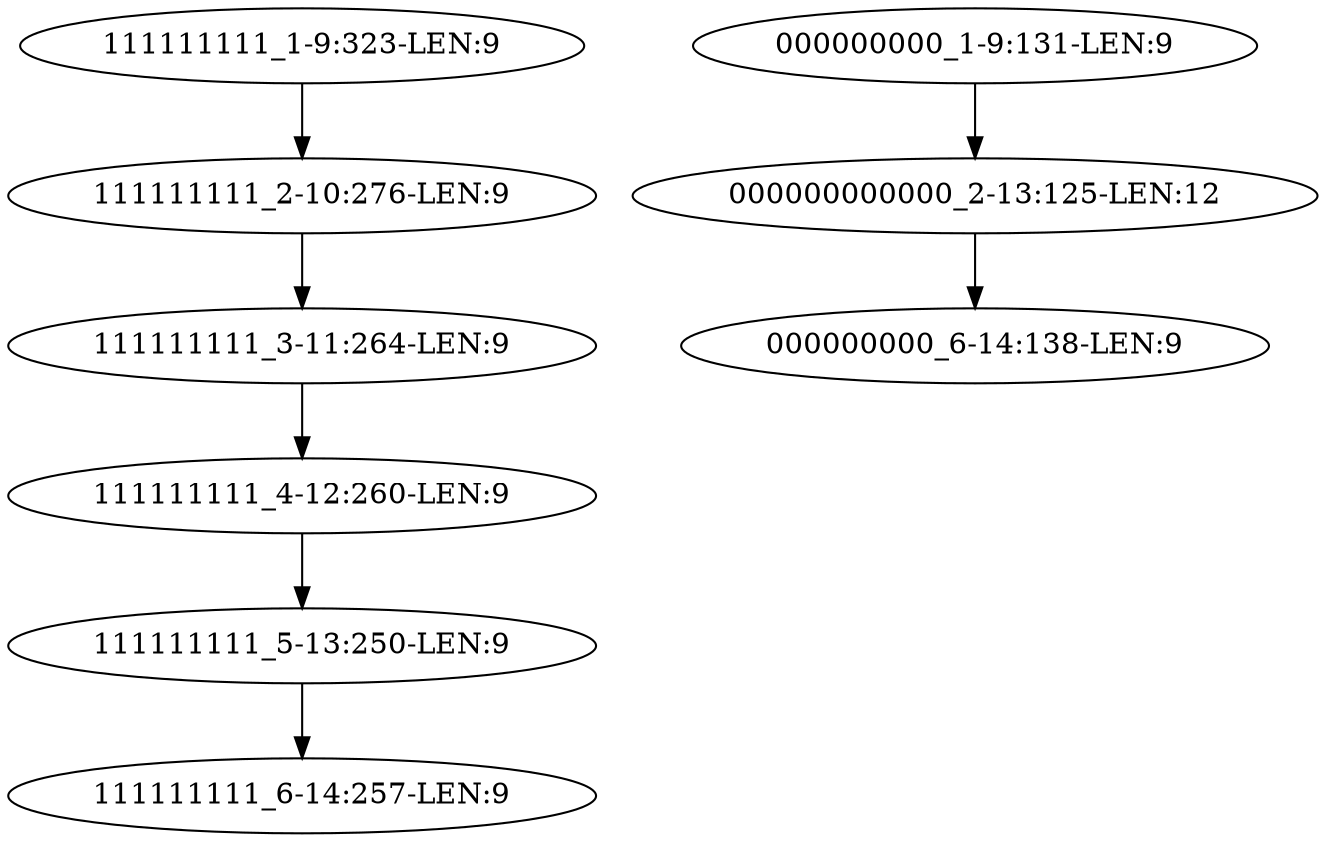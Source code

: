 digraph G {
    "111111111_4-12:260-LEN:9" -> "111111111_5-13:250-LEN:9";
    "111111111_1-9:323-LEN:9" -> "111111111_2-10:276-LEN:9";
    "000000000000_2-13:125-LEN:12" -> "000000000_6-14:138-LEN:9";
    "111111111_5-13:250-LEN:9" -> "111111111_6-14:257-LEN:9";
    "000000000_1-9:131-LEN:9" -> "000000000000_2-13:125-LEN:12";
    "111111111_3-11:264-LEN:9" -> "111111111_4-12:260-LEN:9";
    "111111111_2-10:276-LEN:9" -> "111111111_3-11:264-LEN:9";
}
